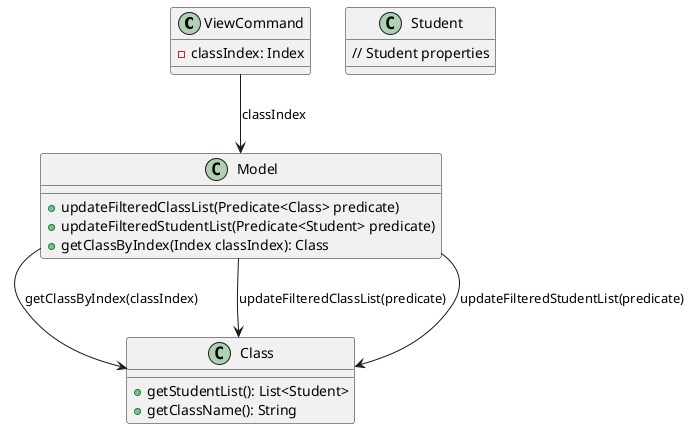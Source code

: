 @startuml
class ViewCommand {
  - classIndex: Index
}
class Model {
  + updateFilteredClassList(Predicate<Class> predicate)
  + updateFilteredStudentList(Predicate<Student> predicate)
  + getClassByIndex(Index classIndex): Class
}
class Class {
  + getStudentList(): List<Student>
  + getClassName(): String
}
class Student {
  // Student properties
}
ViewCommand --> Model: classIndex
Model --> Class: getClassByIndex(classIndex)
Model --> Class: updateFilteredClassList(predicate)
Model --> Class: updateFilteredStudentList(predicate)
@enduml
